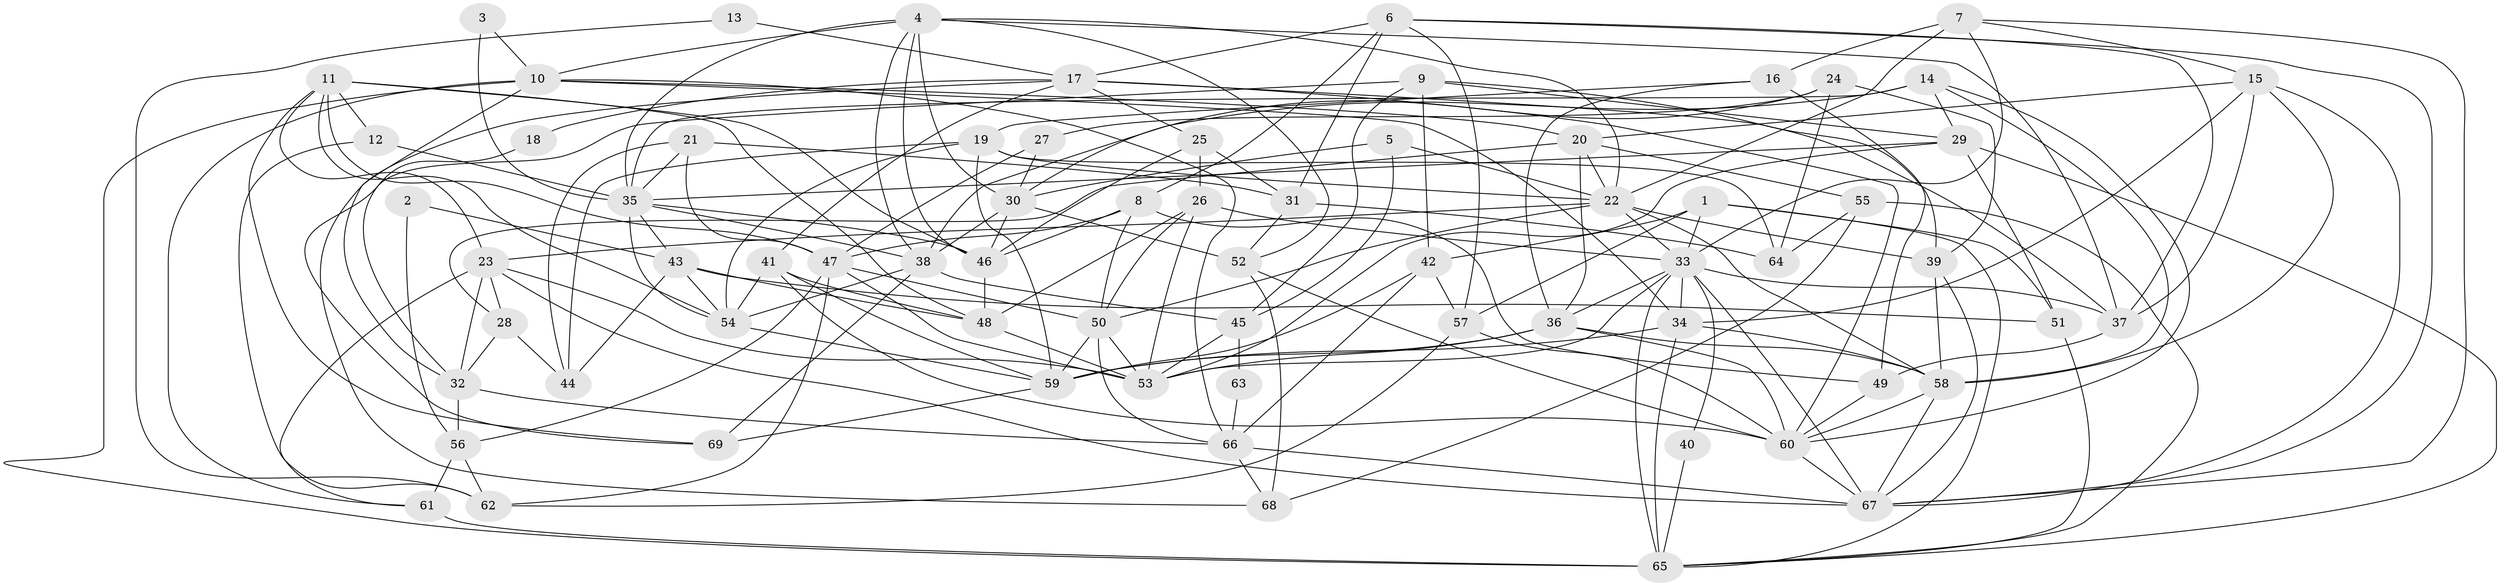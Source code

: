// original degree distribution, {3: 0.29927007299270075, 5: 0.24087591240875914, 2: 0.11678832116788321, 4: 0.22627737226277372, 6: 0.072992700729927, 7: 0.029197080291970802, 8: 0.014598540145985401}
// Generated by graph-tools (version 1.1) at 2025/02/03/09/25 03:02:15]
// undirected, 69 vertices, 193 edges
graph export_dot {
graph [start="1"]
  node [color=gray90,style=filled];
  1;
  2;
  3;
  4;
  5;
  6;
  7;
  8;
  9;
  10;
  11;
  12;
  13;
  14;
  15;
  16;
  17;
  18;
  19;
  20;
  21;
  22;
  23;
  24;
  25;
  26;
  27;
  28;
  29;
  30;
  31;
  32;
  33;
  34;
  35;
  36;
  37;
  38;
  39;
  40;
  41;
  42;
  43;
  44;
  45;
  46;
  47;
  48;
  49;
  50;
  51;
  52;
  53;
  54;
  55;
  56;
  57;
  58;
  59;
  60;
  61;
  62;
  63;
  64;
  65;
  66;
  67;
  68;
  69;
  1 -- 33 [weight=1.0];
  1 -- 42 [weight=1.0];
  1 -- 51 [weight=1.0];
  1 -- 57 [weight=1.0];
  1 -- 65 [weight=1.0];
  2 -- 43 [weight=1.0];
  2 -- 56 [weight=1.0];
  3 -- 10 [weight=1.0];
  3 -- 35 [weight=1.0];
  4 -- 10 [weight=1.0];
  4 -- 22 [weight=1.0];
  4 -- 30 [weight=1.0];
  4 -- 35 [weight=1.0];
  4 -- 37 [weight=1.0];
  4 -- 38 [weight=1.0];
  4 -- 46 [weight=1.0];
  4 -- 52 [weight=1.0];
  5 -- 22 [weight=1.0];
  5 -- 30 [weight=1.0];
  5 -- 45 [weight=1.0];
  6 -- 8 [weight=1.0];
  6 -- 17 [weight=1.0];
  6 -- 31 [weight=1.0];
  6 -- 37 [weight=1.0];
  6 -- 57 [weight=1.0];
  6 -- 67 [weight=1.0];
  7 -- 15 [weight=1.0];
  7 -- 16 [weight=2.0];
  7 -- 22 [weight=1.0];
  7 -- 33 [weight=1.0];
  7 -- 67 [weight=1.0];
  8 -- 46 [weight=1.0];
  8 -- 47 [weight=1.0];
  8 -- 49 [weight=1.0];
  8 -- 50 [weight=1.0];
  9 -- 29 [weight=1.0];
  9 -- 39 [weight=1.0];
  9 -- 42 [weight=1.0];
  9 -- 45 [weight=1.0];
  9 -- 69 [weight=1.0];
  10 -- 20 [weight=1.0];
  10 -- 32 [weight=1.0];
  10 -- 34 [weight=1.0];
  10 -- 61 [weight=1.0];
  10 -- 65 [weight=1.0];
  10 -- 66 [weight=1.0];
  11 -- 12 [weight=1.0];
  11 -- 23 [weight=1.0];
  11 -- 46 [weight=1.0];
  11 -- 47 [weight=1.0];
  11 -- 48 [weight=1.0];
  11 -- 54 [weight=1.0];
  11 -- 69 [weight=1.0];
  12 -- 35 [weight=1.0];
  12 -- 62 [weight=1.0];
  13 -- 17 [weight=1.0];
  13 -- 62 [weight=1.0];
  14 -- 29 [weight=1.0];
  14 -- 35 [weight=2.0];
  14 -- 38 [weight=2.0];
  14 -- 58 [weight=1.0];
  14 -- 60 [weight=1.0];
  15 -- 20 [weight=1.0];
  15 -- 34 [weight=1.0];
  15 -- 37 [weight=1.0];
  15 -- 58 [weight=1.0];
  15 -- 67 [weight=1.0];
  16 -- 19 [weight=1.0];
  16 -- 36 [weight=1.0];
  16 -- 49 [weight=1.0];
  17 -- 18 [weight=1.0];
  17 -- 25 [weight=1.0];
  17 -- 37 [weight=1.0];
  17 -- 41 [weight=1.0];
  17 -- 60 [weight=1.0];
  17 -- 68 [weight=1.0];
  18 -- 32 [weight=1.0];
  19 -- 22 [weight=1.0];
  19 -- 44 [weight=1.0];
  19 -- 54 [weight=1.0];
  19 -- 59 [weight=1.0];
  19 -- 64 [weight=1.0];
  20 -- 22 [weight=1.0];
  20 -- 28 [weight=1.0];
  20 -- 36 [weight=1.0];
  20 -- 55 [weight=1.0];
  21 -- 31 [weight=1.0];
  21 -- 35 [weight=1.0];
  21 -- 44 [weight=1.0];
  21 -- 47 [weight=1.0];
  22 -- 23 [weight=1.0];
  22 -- 33 [weight=1.0];
  22 -- 39 [weight=1.0];
  22 -- 50 [weight=1.0];
  22 -- 58 [weight=1.0];
  23 -- 28 [weight=1.0];
  23 -- 32 [weight=1.0];
  23 -- 53 [weight=2.0];
  23 -- 61 [weight=1.0];
  23 -- 67 [weight=1.0];
  24 -- 27 [weight=1.0];
  24 -- 30 [weight=1.0];
  24 -- 39 [weight=1.0];
  24 -- 64 [weight=1.0];
  25 -- 26 [weight=1.0];
  25 -- 31 [weight=1.0];
  25 -- 46 [weight=1.0];
  26 -- 33 [weight=1.0];
  26 -- 48 [weight=1.0];
  26 -- 50 [weight=1.0];
  26 -- 53 [weight=1.0];
  27 -- 30 [weight=1.0];
  27 -- 47 [weight=1.0];
  28 -- 32 [weight=1.0];
  28 -- 44 [weight=1.0];
  29 -- 35 [weight=1.0];
  29 -- 51 [weight=1.0];
  29 -- 53 [weight=1.0];
  29 -- 65 [weight=1.0];
  30 -- 38 [weight=1.0];
  30 -- 46 [weight=1.0];
  30 -- 52 [weight=1.0];
  31 -- 52 [weight=1.0];
  31 -- 64 [weight=1.0];
  32 -- 56 [weight=1.0];
  32 -- 66 [weight=1.0];
  33 -- 34 [weight=1.0];
  33 -- 36 [weight=1.0];
  33 -- 37 [weight=2.0];
  33 -- 40 [weight=1.0];
  33 -- 53 [weight=1.0];
  33 -- 65 [weight=1.0];
  33 -- 67 [weight=1.0];
  34 -- 58 [weight=1.0];
  34 -- 59 [weight=2.0];
  34 -- 65 [weight=1.0];
  35 -- 38 [weight=1.0];
  35 -- 43 [weight=1.0];
  35 -- 46 [weight=1.0];
  35 -- 54 [weight=1.0];
  36 -- 53 [weight=1.0];
  36 -- 58 [weight=1.0];
  36 -- 59 [weight=1.0];
  36 -- 60 [weight=1.0];
  37 -- 49 [weight=1.0];
  38 -- 45 [weight=1.0];
  38 -- 54 [weight=1.0];
  38 -- 69 [weight=1.0];
  39 -- 58 [weight=1.0];
  39 -- 67 [weight=1.0];
  40 -- 65 [weight=1.0];
  41 -- 48 [weight=1.0];
  41 -- 54 [weight=1.0];
  41 -- 59 [weight=1.0];
  41 -- 60 [weight=1.0];
  42 -- 57 [weight=1.0];
  42 -- 59 [weight=1.0];
  42 -- 66 [weight=1.0];
  43 -- 44 [weight=1.0];
  43 -- 48 [weight=1.0];
  43 -- 51 [weight=1.0];
  43 -- 54 [weight=1.0];
  45 -- 53 [weight=1.0];
  45 -- 63 [weight=1.0];
  46 -- 48 [weight=1.0];
  47 -- 50 [weight=1.0];
  47 -- 53 [weight=1.0];
  47 -- 56 [weight=1.0];
  47 -- 62 [weight=1.0];
  48 -- 53 [weight=1.0];
  49 -- 60 [weight=1.0];
  50 -- 53 [weight=1.0];
  50 -- 59 [weight=1.0];
  50 -- 66 [weight=1.0];
  51 -- 65 [weight=1.0];
  52 -- 60 [weight=1.0];
  52 -- 68 [weight=1.0];
  54 -- 59 [weight=1.0];
  55 -- 64 [weight=1.0];
  55 -- 65 [weight=1.0];
  55 -- 68 [weight=1.0];
  56 -- 61 [weight=1.0];
  56 -- 62 [weight=1.0];
  57 -- 60 [weight=1.0];
  57 -- 62 [weight=1.0];
  58 -- 60 [weight=1.0];
  58 -- 67 [weight=1.0];
  59 -- 69 [weight=1.0];
  60 -- 67 [weight=1.0];
  61 -- 65 [weight=2.0];
  63 -- 66 [weight=1.0];
  66 -- 67 [weight=2.0];
  66 -- 68 [weight=1.0];
}
